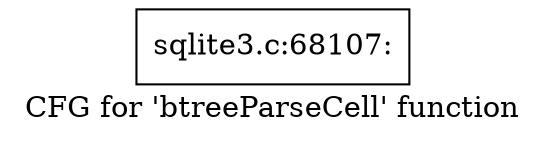 digraph "CFG for 'btreeParseCell' function" {
	label="CFG for 'btreeParseCell' function";

	Node0x55c0f5986660 [shape=record,label="{sqlite3.c:68107:}"];
}
